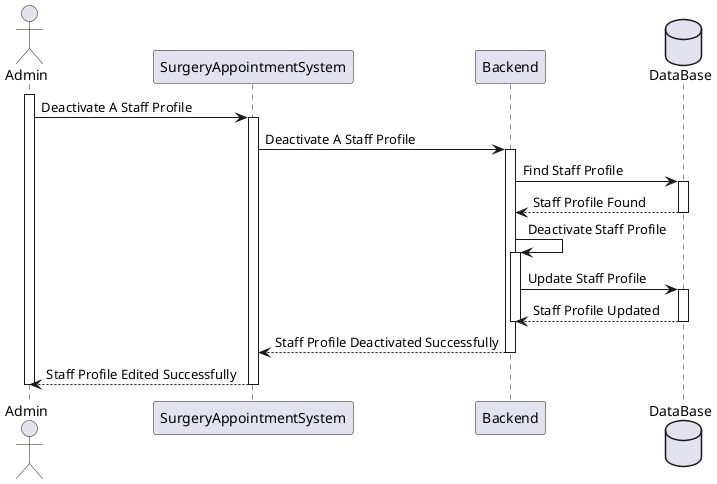 ﻿@startuml
actor Admin
participant SurgeryAppointmentSystem
participant Backend
database DataBase

activate Admin

Admin -> SurgeryAppointmentSystem : Deactivate A Staff Profile
activate SurgeryAppointmentSystem

SurgeryAppointmentSystem -> Backend : Deactivate A Staff Profile
activate Backend

Backend -> DataBase : Find Staff Profile
activate DataBase

DataBase --> Backend : Staff Profile Found
deactivate DataBase

Backend -> Backend : Deactivate Staff Profile
activate Backend

Backend -> DataBase : Update Staff Profile
activate DataBase

DataBase --> Backend : Staff Profile Updated
deactivate DataBase
deactivate Backend

Backend --> SurgeryAppointmentSystem : Staff Profile Deactivated Successfully
deactivate Backend

SurgeryAppointmentSystem --> Admin : Staff Profile Edited Successfully
deactivate SurgeryAppointmentSystem

deactivate Admin

@enduml
